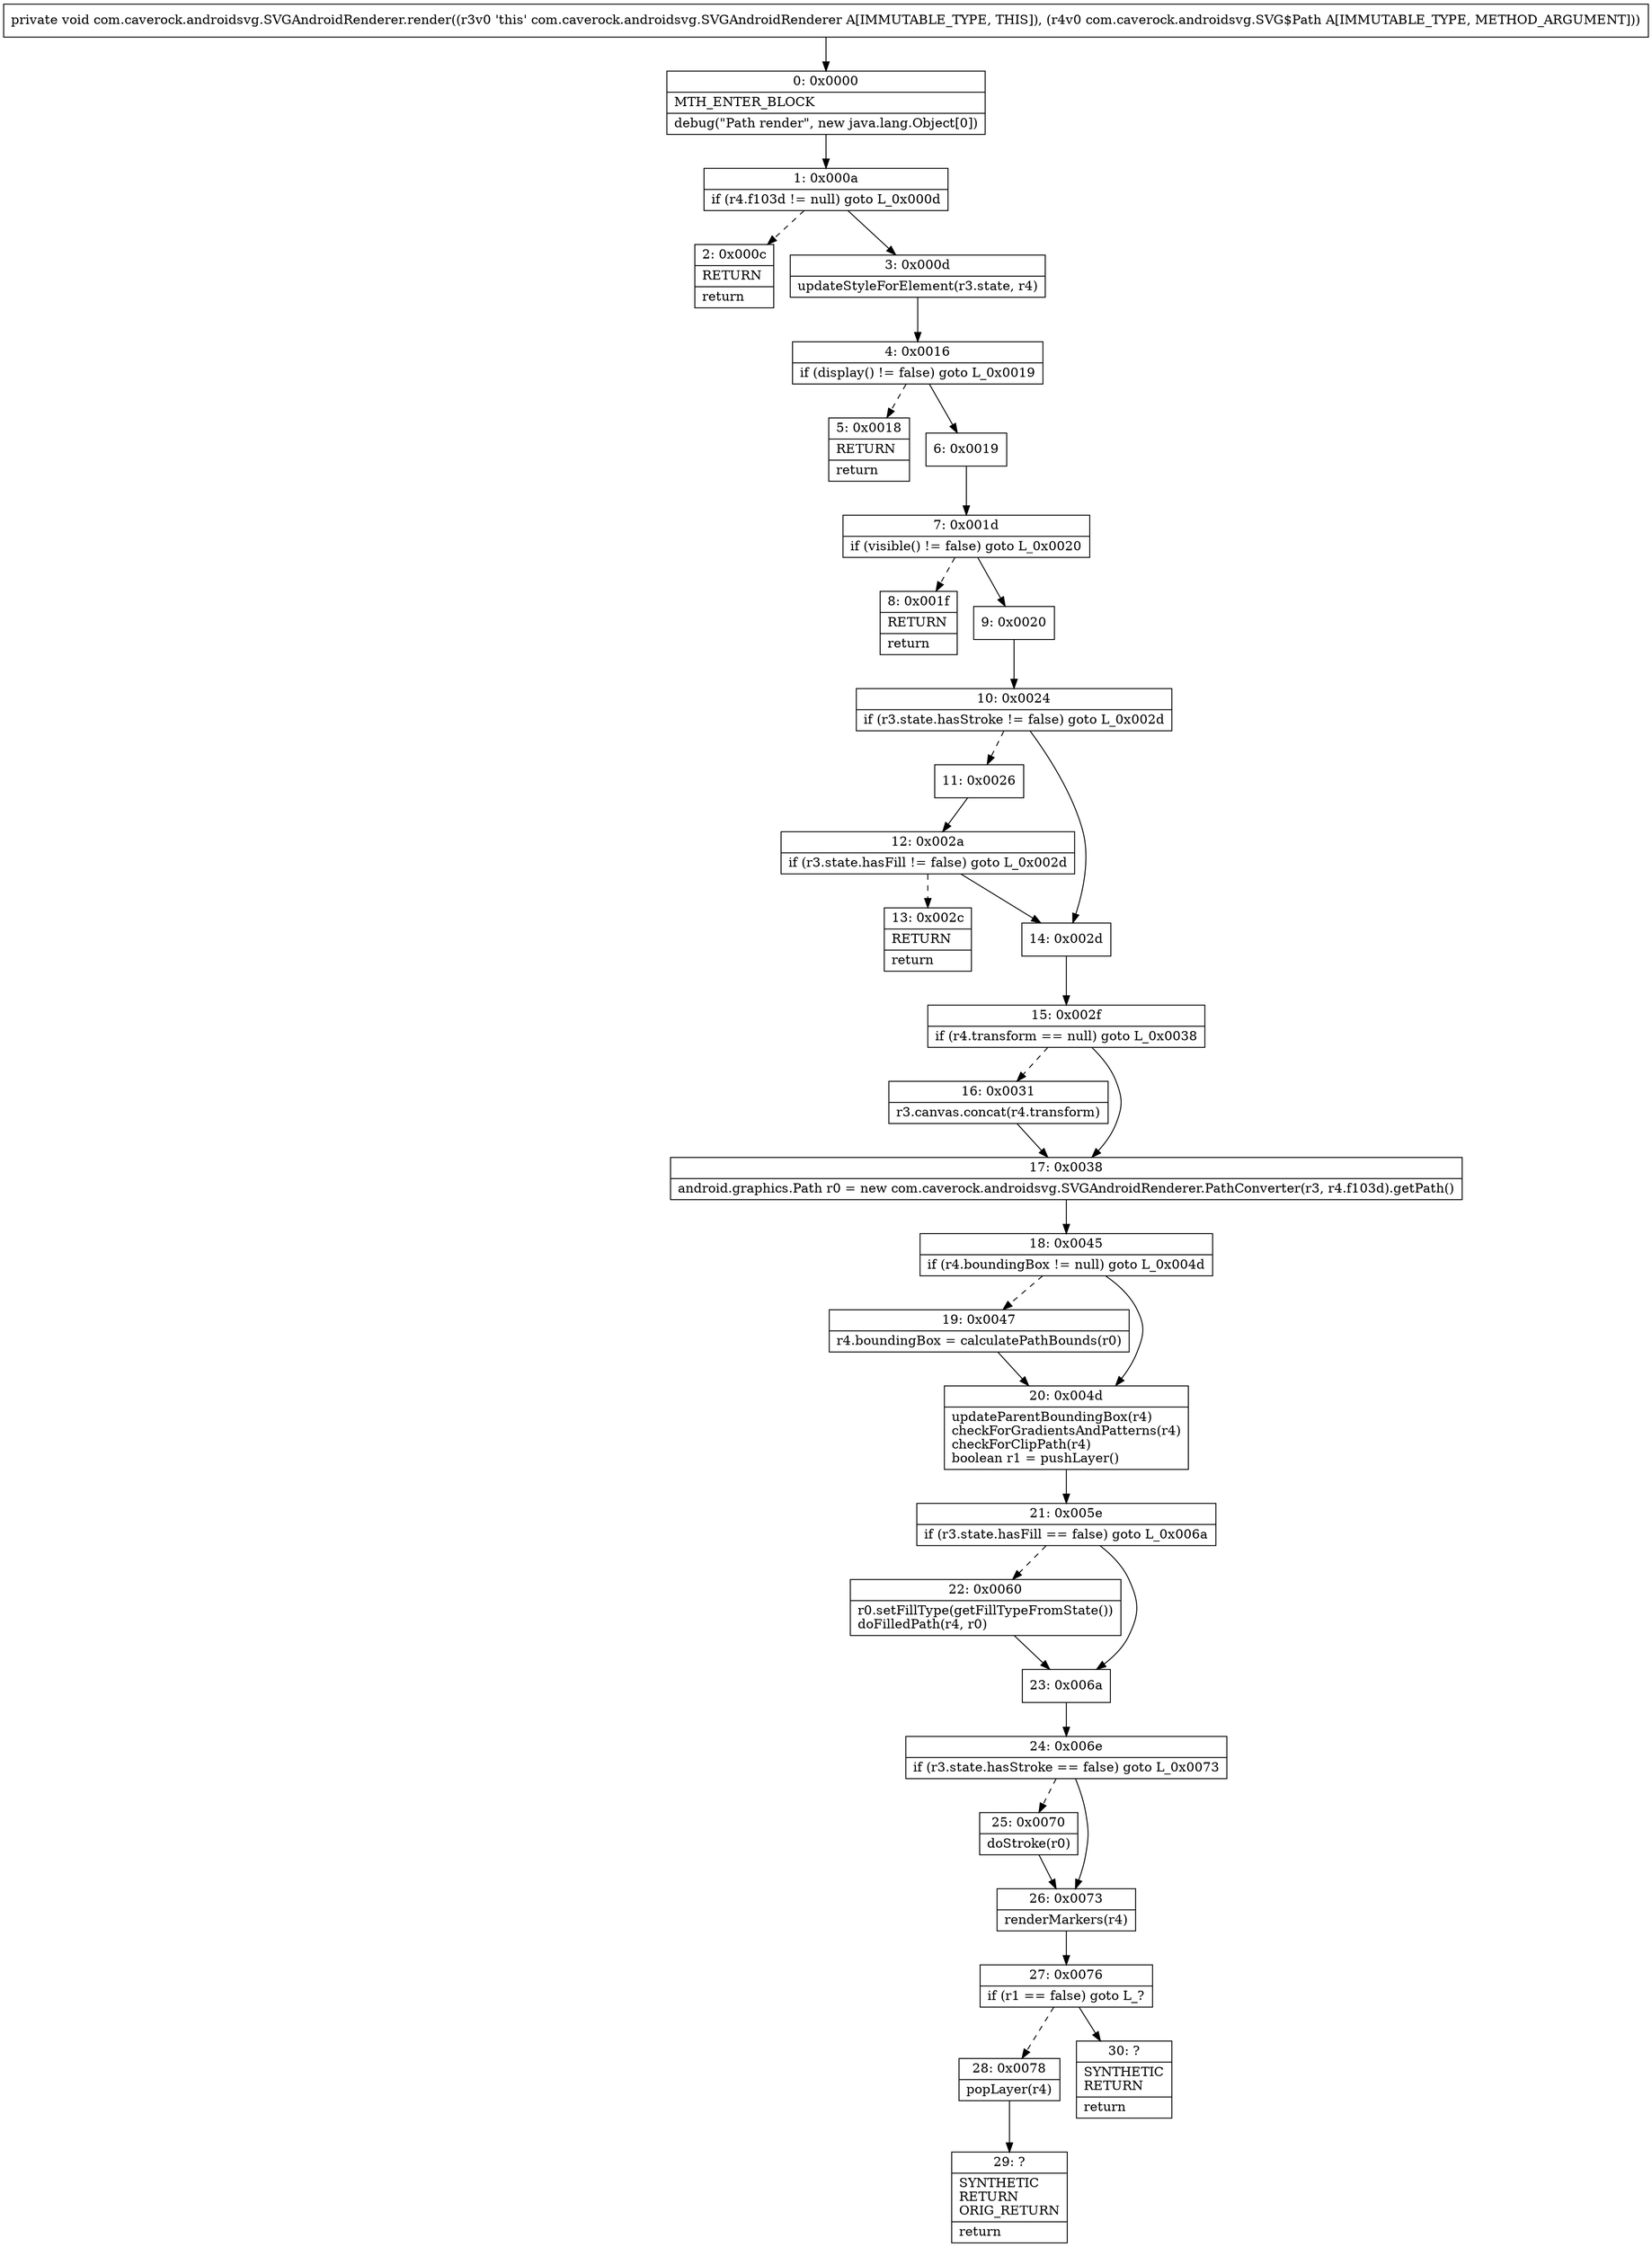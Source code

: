 digraph "CFG forcom.caverock.androidsvg.SVGAndroidRenderer.render(Lcom\/caverock\/androidsvg\/SVG$Path;)V" {
Node_0 [shape=record,label="{0\:\ 0x0000|MTH_ENTER_BLOCK\l|debug(\"Path render\", new java.lang.Object[0])\l}"];
Node_1 [shape=record,label="{1\:\ 0x000a|if (r4.f103d != null) goto L_0x000d\l}"];
Node_2 [shape=record,label="{2\:\ 0x000c|RETURN\l|return\l}"];
Node_3 [shape=record,label="{3\:\ 0x000d|updateStyleForElement(r3.state, r4)\l}"];
Node_4 [shape=record,label="{4\:\ 0x0016|if (display() != false) goto L_0x0019\l}"];
Node_5 [shape=record,label="{5\:\ 0x0018|RETURN\l|return\l}"];
Node_6 [shape=record,label="{6\:\ 0x0019}"];
Node_7 [shape=record,label="{7\:\ 0x001d|if (visible() != false) goto L_0x0020\l}"];
Node_8 [shape=record,label="{8\:\ 0x001f|RETURN\l|return\l}"];
Node_9 [shape=record,label="{9\:\ 0x0020}"];
Node_10 [shape=record,label="{10\:\ 0x0024|if (r3.state.hasStroke != false) goto L_0x002d\l}"];
Node_11 [shape=record,label="{11\:\ 0x0026}"];
Node_12 [shape=record,label="{12\:\ 0x002a|if (r3.state.hasFill != false) goto L_0x002d\l}"];
Node_13 [shape=record,label="{13\:\ 0x002c|RETURN\l|return\l}"];
Node_14 [shape=record,label="{14\:\ 0x002d}"];
Node_15 [shape=record,label="{15\:\ 0x002f|if (r4.transform == null) goto L_0x0038\l}"];
Node_16 [shape=record,label="{16\:\ 0x0031|r3.canvas.concat(r4.transform)\l}"];
Node_17 [shape=record,label="{17\:\ 0x0038|android.graphics.Path r0 = new com.caverock.androidsvg.SVGAndroidRenderer.PathConverter(r3, r4.f103d).getPath()\l}"];
Node_18 [shape=record,label="{18\:\ 0x0045|if (r4.boundingBox != null) goto L_0x004d\l}"];
Node_19 [shape=record,label="{19\:\ 0x0047|r4.boundingBox = calculatePathBounds(r0)\l}"];
Node_20 [shape=record,label="{20\:\ 0x004d|updateParentBoundingBox(r4)\lcheckForGradientsAndPatterns(r4)\lcheckForClipPath(r4)\lboolean r1 = pushLayer()\l}"];
Node_21 [shape=record,label="{21\:\ 0x005e|if (r3.state.hasFill == false) goto L_0x006a\l}"];
Node_22 [shape=record,label="{22\:\ 0x0060|r0.setFillType(getFillTypeFromState())\ldoFilledPath(r4, r0)\l}"];
Node_23 [shape=record,label="{23\:\ 0x006a}"];
Node_24 [shape=record,label="{24\:\ 0x006e|if (r3.state.hasStroke == false) goto L_0x0073\l}"];
Node_25 [shape=record,label="{25\:\ 0x0070|doStroke(r0)\l}"];
Node_26 [shape=record,label="{26\:\ 0x0073|renderMarkers(r4)\l}"];
Node_27 [shape=record,label="{27\:\ 0x0076|if (r1 == false) goto L_?\l}"];
Node_28 [shape=record,label="{28\:\ 0x0078|popLayer(r4)\l}"];
Node_29 [shape=record,label="{29\:\ ?|SYNTHETIC\lRETURN\lORIG_RETURN\l|return\l}"];
Node_30 [shape=record,label="{30\:\ ?|SYNTHETIC\lRETURN\l|return\l}"];
MethodNode[shape=record,label="{private void com.caverock.androidsvg.SVGAndroidRenderer.render((r3v0 'this' com.caverock.androidsvg.SVGAndroidRenderer A[IMMUTABLE_TYPE, THIS]), (r4v0 com.caverock.androidsvg.SVG$Path A[IMMUTABLE_TYPE, METHOD_ARGUMENT])) }"];
MethodNode -> Node_0;
Node_0 -> Node_1;
Node_1 -> Node_2[style=dashed];
Node_1 -> Node_3;
Node_3 -> Node_4;
Node_4 -> Node_5[style=dashed];
Node_4 -> Node_6;
Node_6 -> Node_7;
Node_7 -> Node_8[style=dashed];
Node_7 -> Node_9;
Node_9 -> Node_10;
Node_10 -> Node_11[style=dashed];
Node_10 -> Node_14;
Node_11 -> Node_12;
Node_12 -> Node_13[style=dashed];
Node_12 -> Node_14;
Node_14 -> Node_15;
Node_15 -> Node_16[style=dashed];
Node_15 -> Node_17;
Node_16 -> Node_17;
Node_17 -> Node_18;
Node_18 -> Node_19[style=dashed];
Node_18 -> Node_20;
Node_19 -> Node_20;
Node_20 -> Node_21;
Node_21 -> Node_22[style=dashed];
Node_21 -> Node_23;
Node_22 -> Node_23;
Node_23 -> Node_24;
Node_24 -> Node_25[style=dashed];
Node_24 -> Node_26;
Node_25 -> Node_26;
Node_26 -> Node_27;
Node_27 -> Node_28[style=dashed];
Node_27 -> Node_30;
Node_28 -> Node_29;
}

